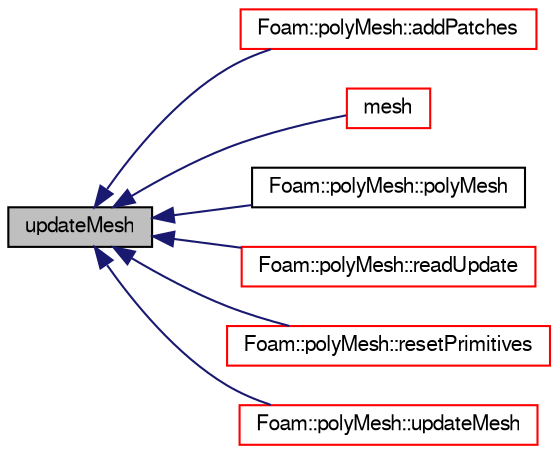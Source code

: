 digraph "updateMesh"
{
  bgcolor="transparent";
  edge [fontname="FreeSans",fontsize="10",labelfontname="FreeSans",labelfontsize="10"];
  node [fontname="FreeSans",fontsize="10",shape=record];
  rankdir="LR";
  Node6022 [label="updateMesh",height=0.2,width=0.4,color="black", fillcolor="grey75", style="filled", fontcolor="black"];
  Node6022 -> Node6023 [dir="back",color="midnightblue",fontsize="10",style="solid",fontname="FreeSans"];
  Node6023 [label="Foam::polyMesh::addPatches",height=0.2,width=0.4,color="red",URL="$a27410.html#a6527fc99a1c5861553e2b107c6d9170f",tooltip="Add boundary patches. "];
  Node6022 -> Node6262 [dir="back",color="midnightblue",fontsize="10",style="solid",fontname="FreeSans"];
  Node6262 [label="mesh",height=0.2,width=0.4,color="red",URL="$a27402.html#ae78c91f8ff731c07ccc4351d9fe861ba",tooltip="Return the mesh reference. "];
  Node6022 -> Node6349 [dir="back",color="midnightblue",fontsize="10",style="solid",fontname="FreeSans"];
  Node6349 [label="Foam::polyMesh::polyMesh",height=0.2,width=0.4,color="black",URL="$a27410.html#a86bfdf5a1dd18f6959dc33e02dbe89c1",tooltip="Construct from IOobject. "];
  Node6022 -> Node6350 [dir="back",color="midnightblue",fontsize="10",style="solid",fontname="FreeSans"];
  Node6350 [label="Foam::polyMesh::readUpdate",height=0.2,width=0.4,color="red",URL="$a27410.html#a9d298b9dbcdbe96c85e7ea556233a8c2",tooltip="Update the mesh based on the mesh files saved in. "];
  Node6022 -> Node6353 [dir="back",color="midnightblue",fontsize="10",style="solid",fontname="FreeSans"];
  Node6353 [label="Foam::polyMesh::resetPrimitives",height=0.2,width=0.4,color="red",URL="$a27410.html#a60311eae7150c7ce0566c76ca5a65651",tooltip="Reset mesh primitive data. Assumes all patch info correct. "];
  Node6022 -> Node6356 [dir="back",color="midnightblue",fontsize="10",style="solid",fontname="FreeSans"];
  Node6356 [label="Foam::polyMesh::updateMesh",height=0.2,width=0.4,color="red",URL="$a27410.html#a9c8cde0b192708d622d874f8cc2df66d",tooltip="Update the mesh corresponding to given map. "];
}
